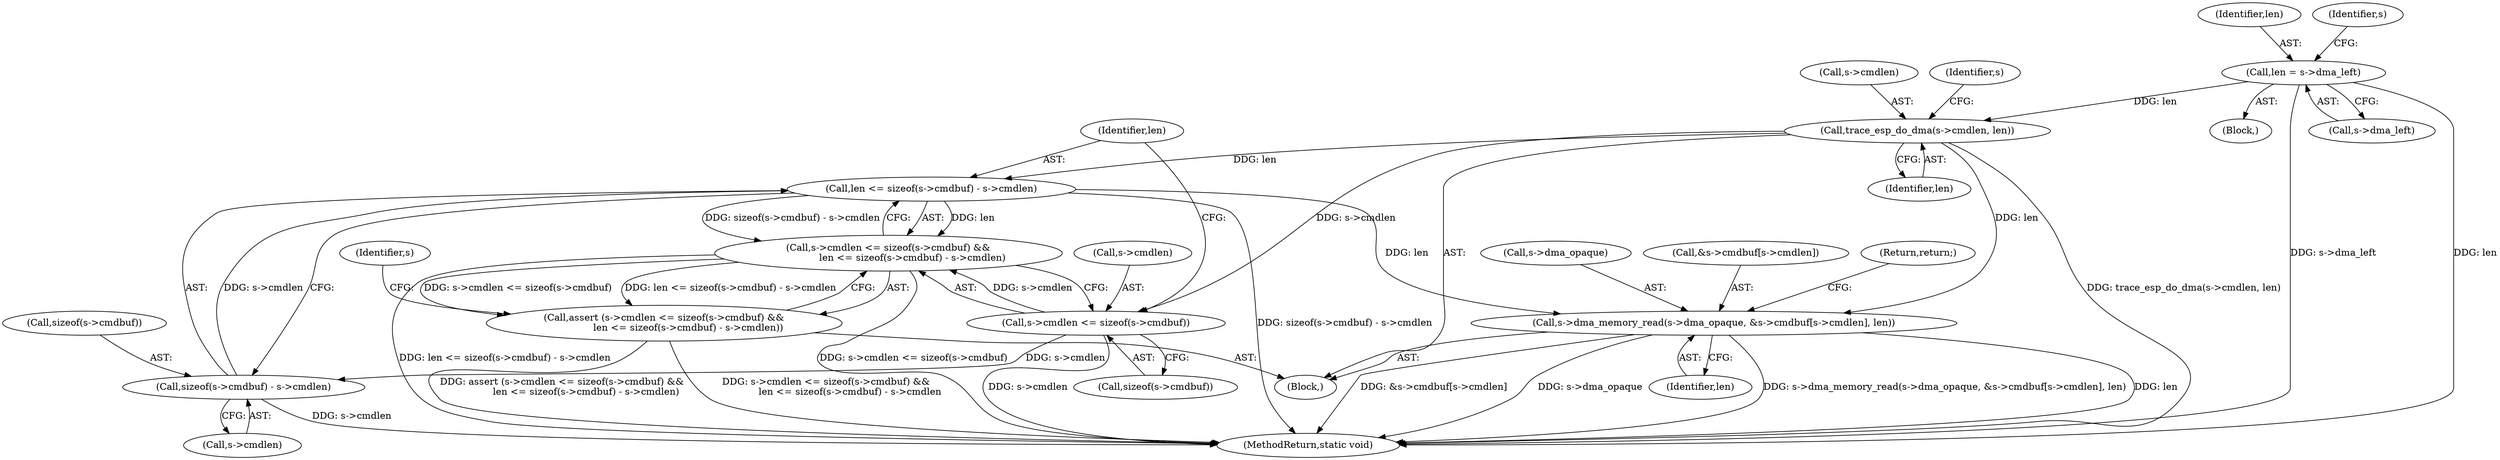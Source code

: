 digraph "0_qemu_926cde5f3e4d2504ed161ed0cb771ac7cad6fd11@API" {
"1000130" [label="(Call,len <= sizeof(s->cmdbuf) - s->cmdlen)"];
"1000115" [label="(Call,trace_esp_do_dma(s->cmdlen, len))"];
"1000105" [label="(Call,len = s->dma_left)"];
"1000132" [label="(Call,sizeof(s->cmdbuf) - s->cmdlen)"];
"1000122" [label="(Call,s->cmdlen <= sizeof(s->cmdbuf))"];
"1000121" [label="(Call,s->cmdlen <= sizeof(s->cmdbuf) &&\n                len <= sizeof(s->cmdbuf) - s->cmdlen)"];
"1000120" [label="(Call,assert (s->cmdlen <= sizeof(s->cmdbuf) &&\n                len <= sizeof(s->cmdbuf) - s->cmdlen))"];
"1000140" [label="(Call,s->dma_memory_read(s->dma_opaque, &s->cmdbuf[s->cmdlen], len))"];
"1000116" [label="(Call,s->cmdlen)"];
"1000133" [label="(Call,sizeof(s->cmdbuf))"];
"1000124" [label="(Identifier,s)"];
"1000114" [label="(Block,)"];
"1000137" [label="(Call,s->cmdlen)"];
"1000141" [label="(Call,s->dma_opaque)"];
"1000123" [label="(Call,s->cmdlen)"];
"1000155" [label="(MethodReturn,static void)"];
"1000152" [label="(Identifier,len)"];
"1000115" [label="(Call,trace_esp_do_dma(s->cmdlen, len))"];
"1000119" [label="(Identifier,len)"];
"1000140" [label="(Call,s->dma_memory_read(s->dma_opaque, &s->cmdbuf[s->cmdlen], len))"];
"1000120" [label="(Call,assert (s->cmdlen <= sizeof(s->cmdbuf) &&\n                len <= sizeof(s->cmdbuf) - s->cmdlen))"];
"1000105" [label="(Call,len = s->dma_left)"];
"1000142" [label="(Identifier,s)"];
"1000126" [label="(Call,sizeof(s->cmdbuf))"];
"1000130" [label="(Call,len <= sizeof(s->cmdbuf) - s->cmdlen)"];
"1000144" [label="(Call,&s->cmdbuf[s->cmdlen])"];
"1000107" [label="(Call,s->dma_left)"];
"1000121" [label="(Call,s->cmdlen <= sizeof(s->cmdbuf) &&\n                len <= sizeof(s->cmdbuf) - s->cmdlen)"];
"1000106" [label="(Identifier,len)"];
"1000112" [label="(Identifier,s)"];
"1000102" [label="(Block,)"];
"1000153" [label="(Return,return;)"];
"1000132" [label="(Call,sizeof(s->cmdbuf) - s->cmdlen)"];
"1000122" [label="(Call,s->cmdlen <= sizeof(s->cmdbuf))"];
"1000131" [label="(Identifier,len)"];
"1000130" -> "1000121"  [label="AST: "];
"1000130" -> "1000132"  [label="CFG: "];
"1000131" -> "1000130"  [label="AST: "];
"1000132" -> "1000130"  [label="AST: "];
"1000121" -> "1000130"  [label="CFG: "];
"1000130" -> "1000155"  [label="DDG: sizeof(s->cmdbuf) - s->cmdlen"];
"1000130" -> "1000121"  [label="DDG: len"];
"1000130" -> "1000121"  [label="DDG: sizeof(s->cmdbuf) - s->cmdlen"];
"1000115" -> "1000130"  [label="DDG: len"];
"1000132" -> "1000130"  [label="DDG: s->cmdlen"];
"1000130" -> "1000140"  [label="DDG: len"];
"1000115" -> "1000114"  [label="AST: "];
"1000115" -> "1000119"  [label="CFG: "];
"1000116" -> "1000115"  [label="AST: "];
"1000119" -> "1000115"  [label="AST: "];
"1000124" -> "1000115"  [label="CFG: "];
"1000115" -> "1000155"  [label="DDG: trace_esp_do_dma(s->cmdlen, len)"];
"1000105" -> "1000115"  [label="DDG: len"];
"1000115" -> "1000122"  [label="DDG: s->cmdlen"];
"1000115" -> "1000140"  [label="DDG: len"];
"1000105" -> "1000102"  [label="AST: "];
"1000105" -> "1000107"  [label="CFG: "];
"1000106" -> "1000105"  [label="AST: "];
"1000107" -> "1000105"  [label="AST: "];
"1000112" -> "1000105"  [label="CFG: "];
"1000105" -> "1000155"  [label="DDG: s->dma_left"];
"1000105" -> "1000155"  [label="DDG: len"];
"1000132" -> "1000137"  [label="CFG: "];
"1000133" -> "1000132"  [label="AST: "];
"1000137" -> "1000132"  [label="AST: "];
"1000132" -> "1000155"  [label="DDG: s->cmdlen"];
"1000122" -> "1000132"  [label="DDG: s->cmdlen"];
"1000122" -> "1000121"  [label="AST: "];
"1000122" -> "1000126"  [label="CFG: "];
"1000123" -> "1000122"  [label="AST: "];
"1000126" -> "1000122"  [label="AST: "];
"1000131" -> "1000122"  [label="CFG: "];
"1000121" -> "1000122"  [label="CFG: "];
"1000122" -> "1000155"  [label="DDG: s->cmdlen"];
"1000122" -> "1000121"  [label="DDG: s->cmdlen"];
"1000121" -> "1000120"  [label="AST: "];
"1000120" -> "1000121"  [label="CFG: "];
"1000121" -> "1000155"  [label="DDG: s->cmdlen <= sizeof(s->cmdbuf)"];
"1000121" -> "1000155"  [label="DDG: len <= sizeof(s->cmdbuf) - s->cmdlen"];
"1000121" -> "1000120"  [label="DDG: s->cmdlen <= sizeof(s->cmdbuf)"];
"1000121" -> "1000120"  [label="DDG: len <= sizeof(s->cmdbuf) - s->cmdlen"];
"1000120" -> "1000114"  [label="AST: "];
"1000142" -> "1000120"  [label="CFG: "];
"1000120" -> "1000155"  [label="DDG: s->cmdlen <= sizeof(s->cmdbuf) &&\n                len <= sizeof(s->cmdbuf) - s->cmdlen"];
"1000120" -> "1000155"  [label="DDG: assert (s->cmdlen <= sizeof(s->cmdbuf) &&\n                len <= sizeof(s->cmdbuf) - s->cmdlen)"];
"1000140" -> "1000114"  [label="AST: "];
"1000140" -> "1000152"  [label="CFG: "];
"1000141" -> "1000140"  [label="AST: "];
"1000144" -> "1000140"  [label="AST: "];
"1000152" -> "1000140"  [label="AST: "];
"1000153" -> "1000140"  [label="CFG: "];
"1000140" -> "1000155"  [label="DDG: s->dma_opaque"];
"1000140" -> "1000155"  [label="DDG: s->dma_memory_read(s->dma_opaque, &s->cmdbuf[s->cmdlen], len)"];
"1000140" -> "1000155"  [label="DDG: len"];
"1000140" -> "1000155"  [label="DDG: &s->cmdbuf[s->cmdlen]"];
}
